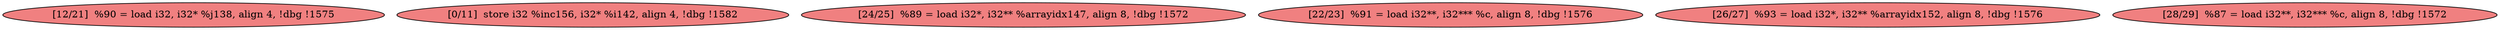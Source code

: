 
digraph G {


node2467 [fillcolor=lightcoral,label="[12/21]  %90 = load i32, i32* %j138, align 4, !dbg !1575",shape=ellipse,style=filled ]
node2466 [fillcolor=lightcoral,label="[0/11]  store i32 %inc156, i32* %i142, align 4, !dbg !1582",shape=ellipse,style=filled ]
node2464 [fillcolor=lightcoral,label="[24/25]  %89 = load i32*, i32** %arrayidx147, align 8, !dbg !1572",shape=ellipse,style=filled ]
node2465 [fillcolor=lightcoral,label="[22/23]  %91 = load i32**, i32*** %c, align 8, !dbg !1576",shape=ellipse,style=filled ]
node2462 [fillcolor=lightcoral,label="[26/27]  %93 = load i32*, i32** %arrayidx152, align 8, !dbg !1576",shape=ellipse,style=filled ]
node2463 [fillcolor=lightcoral,label="[28/29]  %87 = load i32**, i32*** %c, align 8, !dbg !1572",shape=ellipse,style=filled ]



}
